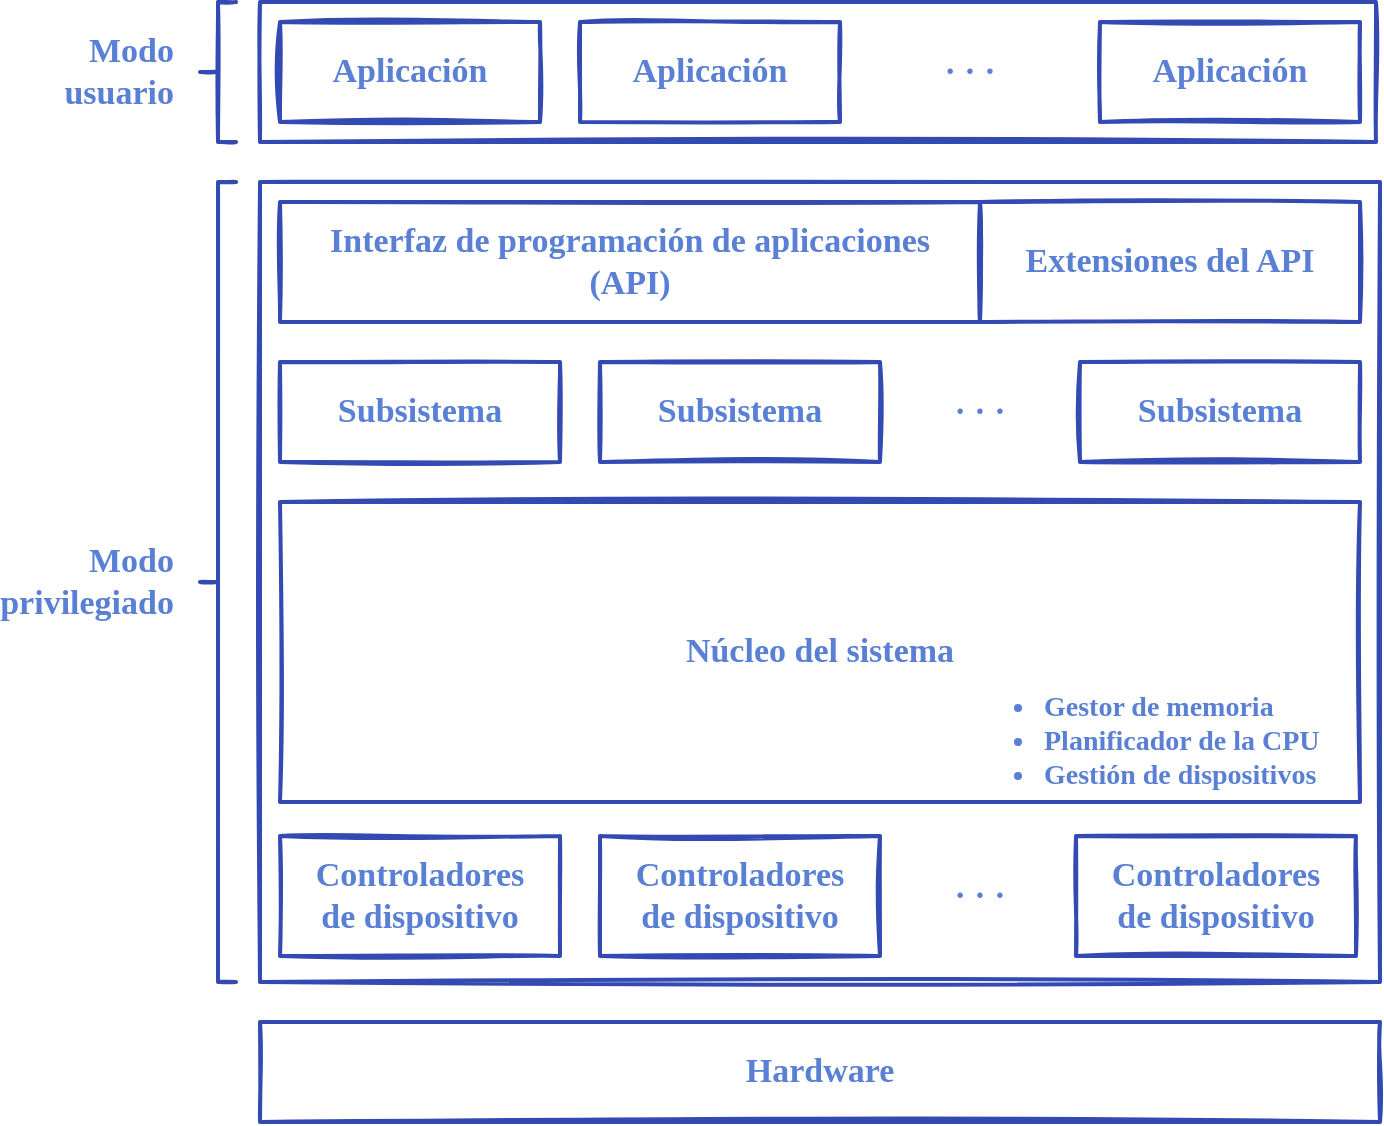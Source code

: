 <mxfile version="13.8.5" type="google"><diagram id="akEowiJKr_ScigKzrRVM" name="Page-1"><mxGraphModel dx="733" dy="762" grid="1" gridSize="10" guides="1" tooltips="1" connect="1" arrows="1" fold="1" page="1" pageScale="1" pageWidth="689" pageHeight="517" math="0" shadow="0"><root><mxCell id="0"/><mxCell id="1" parent="0"/><mxCell id="-pet36EsuUMPWjCT5Itz-23" value="" style="rounded=0;whiteSpace=wrap;html=1;shadow=0;sketch=1;strokeWidth=2;fillColor=none;fontFamily=Ink Free;fontSize=17;fontColor=#5980d4;spacing=20;strokeColor=#324AB2;" parent="1" vertex="1"><mxGeometry x="820" y="40" width="558" height="70" as="geometry"/></mxCell><mxCell id="-pet36EsuUMPWjCT5Itz-22" value="" style="rounded=0;whiteSpace=wrap;html=1;shadow=0;sketch=1;strokeWidth=2;fillColor=none;fontFamily=Ink Free;fontSize=17;fontColor=#5980d4;spacing=20;strokeColor=#324AB2;" parent="1" vertex="1"><mxGeometry x="820" y="130" width="560" height="400" as="geometry"/></mxCell><mxCell id="-pet36EsuUMPWjCT5Itz-1" value="&lt;b&gt;Aplicación&lt;/b&gt;" style="rounded=0;whiteSpace=wrap;html=1;shadow=0;sketch=1;strokeWidth=2;fillColor=none;fontFamily=Ink Free;fontSize=17;fontColor=#5980d4;spacing=20;fontSource=https%3A%2F%2Full-esit-sistemas-operativos.github.io%2Fssoo-apuntes%2Ffonts%2FInkFree.woff;strokeColor=#324AB2;" parent="1" vertex="1"><mxGeometry x="830" y="50" width="130" height="50" as="geometry"/></mxCell><mxCell id="-pet36EsuUMPWjCT5Itz-3" value="&lt;b&gt;·&amp;nbsp;·&amp;nbsp;·&lt;/b&gt;" style="rounded=0;whiteSpace=wrap;html=1;shadow=0;sketch=1;strokeWidth=2;fontFamily=Ink Free;fontSize=17;fontColor=#5980d4;spacing=20;fillColor=none;strokeColor=none;" parent="1" vertex="1"><mxGeometry x="1110" y="50" width="130" height="50" as="geometry"/></mxCell><mxCell id="-pet36EsuUMPWjCT5Itz-5" value="&lt;b&gt;Interfaz de programación de aplicaciones (API)&lt;/b&gt;" style="rounded=0;whiteSpace=wrap;html=1;shadow=0;sketch=1;strokeWidth=2;fillColor=none;fontFamily=Ink Free;fontSize=17;fontColor=#5980d4;spacing=20;strokeColor=#324AB2;" parent="1" vertex="1"><mxGeometry x="830" y="140" width="350" height="60" as="geometry"/></mxCell><mxCell id="-pet36EsuUMPWjCT5Itz-6" value="&lt;b&gt;Extensiones del API&lt;/b&gt;" style="rounded=0;whiteSpace=wrap;html=1;shadow=0;sketch=1;strokeWidth=2;fillColor=none;fontFamily=Ink Free;fontSize=17;fontColor=#5980d4;spacing=20;strokeColor=#324AB2;" parent="1" vertex="1"><mxGeometry x="1180" y="140" width="190" height="60" as="geometry"/></mxCell><mxCell id="-pet36EsuUMPWjCT5Itz-8" value="&lt;b&gt;Subsistema&lt;br&gt;&lt;/b&gt;" style="rounded=0;whiteSpace=wrap;html=1;shadow=0;sketch=1;strokeWidth=2;fillColor=none;fontFamily=Ink Free;fontSize=17;fontColor=#5980d4;spacing=20;strokeColor=#324AB2;" parent="1" vertex="1"><mxGeometry x="830" y="220" width="140" height="50" as="geometry"/></mxCell><mxCell id="-pet36EsuUMPWjCT5Itz-15" value="&lt;b&gt;·&amp;nbsp;·&amp;nbsp;·&lt;/b&gt;" style="rounded=0;whiteSpace=wrap;html=1;shadow=0;sketch=1;strokeWidth=2;fontFamily=Ink Free;fontSize=17;fontColor=#5980d4;spacing=20;fillColor=none;strokeColor=none;" parent="1" vertex="1"><mxGeometry x="1130" y="220" width="100" height="50" as="geometry"/></mxCell><mxCell id="-pet36EsuUMPWjCT5Itz-16" value="&lt;b&gt;Núcleo del sistema&lt;br&gt;&lt;/b&gt;" style="rounded=0;whiteSpace=wrap;html=1;shadow=0;sketch=1;strokeWidth=2;fillColor=none;fontFamily=Ink Free;fontSize=17;fontColor=#5980d4;spacing=20;strokeColor=#324AB2;" parent="1" vertex="1"><mxGeometry x="830" y="290" width="540" height="150" as="geometry"/></mxCell><mxCell id="-pet36EsuUMPWjCT5Itz-17" value="&lt;b&gt;Controladores de dispositivo&lt;br&gt;&lt;/b&gt;" style="rounded=0;whiteSpace=wrap;html=1;shadow=0;sketch=1;strokeWidth=2;fillColor=none;fontFamily=Ink Free;fontSize=17;fontColor=#5980d4;spacing=20;strokeColor=#324AB2;" parent="1" vertex="1"><mxGeometry x="830" y="457" width="140" height="60" as="geometry"/></mxCell><mxCell id="-pet36EsuUMPWjCT5Itz-18" value="&lt;b&gt;Controladores de dispositivo&lt;br&gt;&lt;/b&gt;" style="rounded=0;whiteSpace=wrap;html=1;shadow=0;sketch=1;strokeWidth=2;fillColor=none;fontFamily=Ink Free;fontSize=17;fontColor=#5980d4;spacing=20;strokeColor=#324AB2;" parent="1" vertex="1"><mxGeometry x="990" y="457" width="140" height="60" as="geometry"/></mxCell><mxCell id="-pet36EsuUMPWjCT5Itz-19" value="&lt;b&gt;Controladores de dispositivo&lt;br&gt;&lt;/b&gt;" style="rounded=0;whiteSpace=wrap;html=1;shadow=0;sketch=1;strokeWidth=2;fillColor=none;fontFamily=Ink Free;fontSize=17;fontColor=#5980d4;spacing=20;strokeColor=#324AB2;" parent="1" vertex="1"><mxGeometry x="1228" y="457" width="140" height="60" as="geometry"/></mxCell><mxCell id="-pet36EsuUMPWjCT5Itz-20" value="&lt;b&gt;·&amp;nbsp;·&amp;nbsp;·&lt;/b&gt;" style="rounded=0;whiteSpace=wrap;html=1;shadow=0;sketch=1;strokeWidth=2;fontFamily=Ink Free;fontSize=17;fontColor=#5980d4;spacing=20;fillColor=none;strokeColor=none;" parent="1" vertex="1"><mxGeometry x="1130" y="457" width="100" height="60" as="geometry"/></mxCell><mxCell id="-pet36EsuUMPWjCT5Itz-21" value="&lt;b&gt;Hardware&lt;/b&gt;" style="rounded=0;whiteSpace=wrap;html=1;shadow=0;sketch=1;strokeWidth=2;fillColor=none;fontFamily=Ink Free;fontSize=17;fontColor=#5980d4;spacing=20;strokeColor=#324AB2;" parent="1" vertex="1"><mxGeometry x="820" y="550" width="560" height="50" as="geometry"/></mxCell><mxCell id="-pet36EsuUMPWjCT5Itz-25" value="" style="strokeWidth=2;html=1;shape=mxgraph.flowchart.annotation_2;align=left;labelPosition=right;pointerEvents=1;fontColor=#000000;sketch=1;strokeColor=#324AB2;" parent="1" vertex="1"><mxGeometry x="790" y="40" width="18" height="70" as="geometry"/></mxCell><mxCell id="-pet36EsuUMPWjCT5Itz-26" value="" style="strokeWidth=2;html=1;shape=mxgraph.flowchart.annotation_2;align=left;labelPosition=right;pointerEvents=1;fontColor=#000000;sketch=1;strokeColor=#324AB2;" parent="1" vertex="1"><mxGeometry x="790" y="130" width="18" height="400" as="geometry"/></mxCell><mxCell id="-pet36EsuUMPWjCT5Itz-28" value="Modo usuario" style="text;html=1;align=right;verticalAlign=middle;whiteSpace=wrap;rounded=0;shadow=0;sketch=1;fontFamily=Ink Free;fontSize=17;fontColor=#5980d4;fontStyle=1;" parent="1" vertex="1"><mxGeometry x="709" y="57.5" width="70" height="35" as="geometry"/></mxCell><mxCell id="-pet36EsuUMPWjCT5Itz-29" value="Modo privilegiado" style="text;html=1;align=right;verticalAlign=middle;whiteSpace=wrap;rounded=0;shadow=0;sketch=1;fontFamily=Ink Free;fontSize=17;fontColor=#5980d4;fontStyle=1;" parent="1" vertex="1"><mxGeometry x="690" y="310" width="89" height="40" as="geometry"/></mxCell><mxCell id="-pet36EsuUMPWjCT5Itz-31" value="&lt;ul style=&quot;font-size: 14px&quot;&gt;&lt;li style=&quot;font-size: 14px;&quot;&gt;Gestor de memoria&lt;/li&gt;&lt;li style=&quot;font-size: 14px;&quot;&gt;Planificador de la CPU&lt;/li&gt;&lt;li style=&quot;font-size: 14px;&quot;&gt;Gestión de dispositivos&lt;/li&gt;&lt;/ul&gt;" style="text;html=1;align=left;verticalAlign=middle;whiteSpace=wrap;rounded=0;shadow=0;sketch=1;fontFamily=Ink Free;fontSize=14;fontColor=#5980d4;fontStyle=1;" parent="1" vertex="1"><mxGeometry x="1170" y="380" width="200" height="60" as="geometry"/></mxCell><mxCell id="-pet36EsuUMPWjCT5Itz-35" value="&lt;b&gt;Subsistema&lt;br&gt;&lt;/b&gt;" style="rounded=0;whiteSpace=wrap;html=1;shadow=0;sketch=1;strokeWidth=2;fillColor=none;fontFamily=Ink Free;fontSize=17;fontColor=#5980d4;spacing=20;strokeColor=#324AB2;" parent="1" vertex="1"><mxGeometry x="990" y="220" width="140" height="50" as="geometry"/></mxCell><mxCell id="-pet36EsuUMPWjCT5Itz-36" value="&lt;b&gt;Subsistema&lt;br&gt;&lt;/b&gt;" style="rounded=0;whiteSpace=wrap;html=1;shadow=0;sketch=1;strokeWidth=2;fillColor=none;fontFamily=Ink Free;fontSize=17;fontColor=#5980d4;spacing=20;strokeColor=#324AB2;" parent="1" vertex="1"><mxGeometry x="1230" y="220" width="140" height="50" as="geometry"/></mxCell><mxCell id="-pet36EsuUMPWjCT5Itz-37" value="&lt;b&gt;Aplicación&lt;/b&gt;" style="rounded=0;whiteSpace=wrap;html=1;shadow=0;sketch=1;strokeWidth=2;fillColor=none;fontFamily=Ink Free;fontSize=17;fontColor=#5980d4;spacing=20;strokeColor=#324AB2;" parent="1" vertex="1"><mxGeometry x="980" y="50" width="130" height="50" as="geometry"/></mxCell><mxCell id="-pet36EsuUMPWjCT5Itz-41" value="&lt;b&gt;Aplicación&lt;/b&gt;" style="rounded=0;whiteSpace=wrap;html=1;shadow=0;sketch=1;strokeWidth=2;fillColor=none;fontFamily=Ink Free;fontSize=17;fontColor=#5980d4;spacing=20;strokeColor=#324AB2;" parent="1" vertex="1"><mxGeometry x="1240" y="50" width="130" height="50" as="geometry"/></mxCell></root></mxGraphModel></diagram></mxfile>